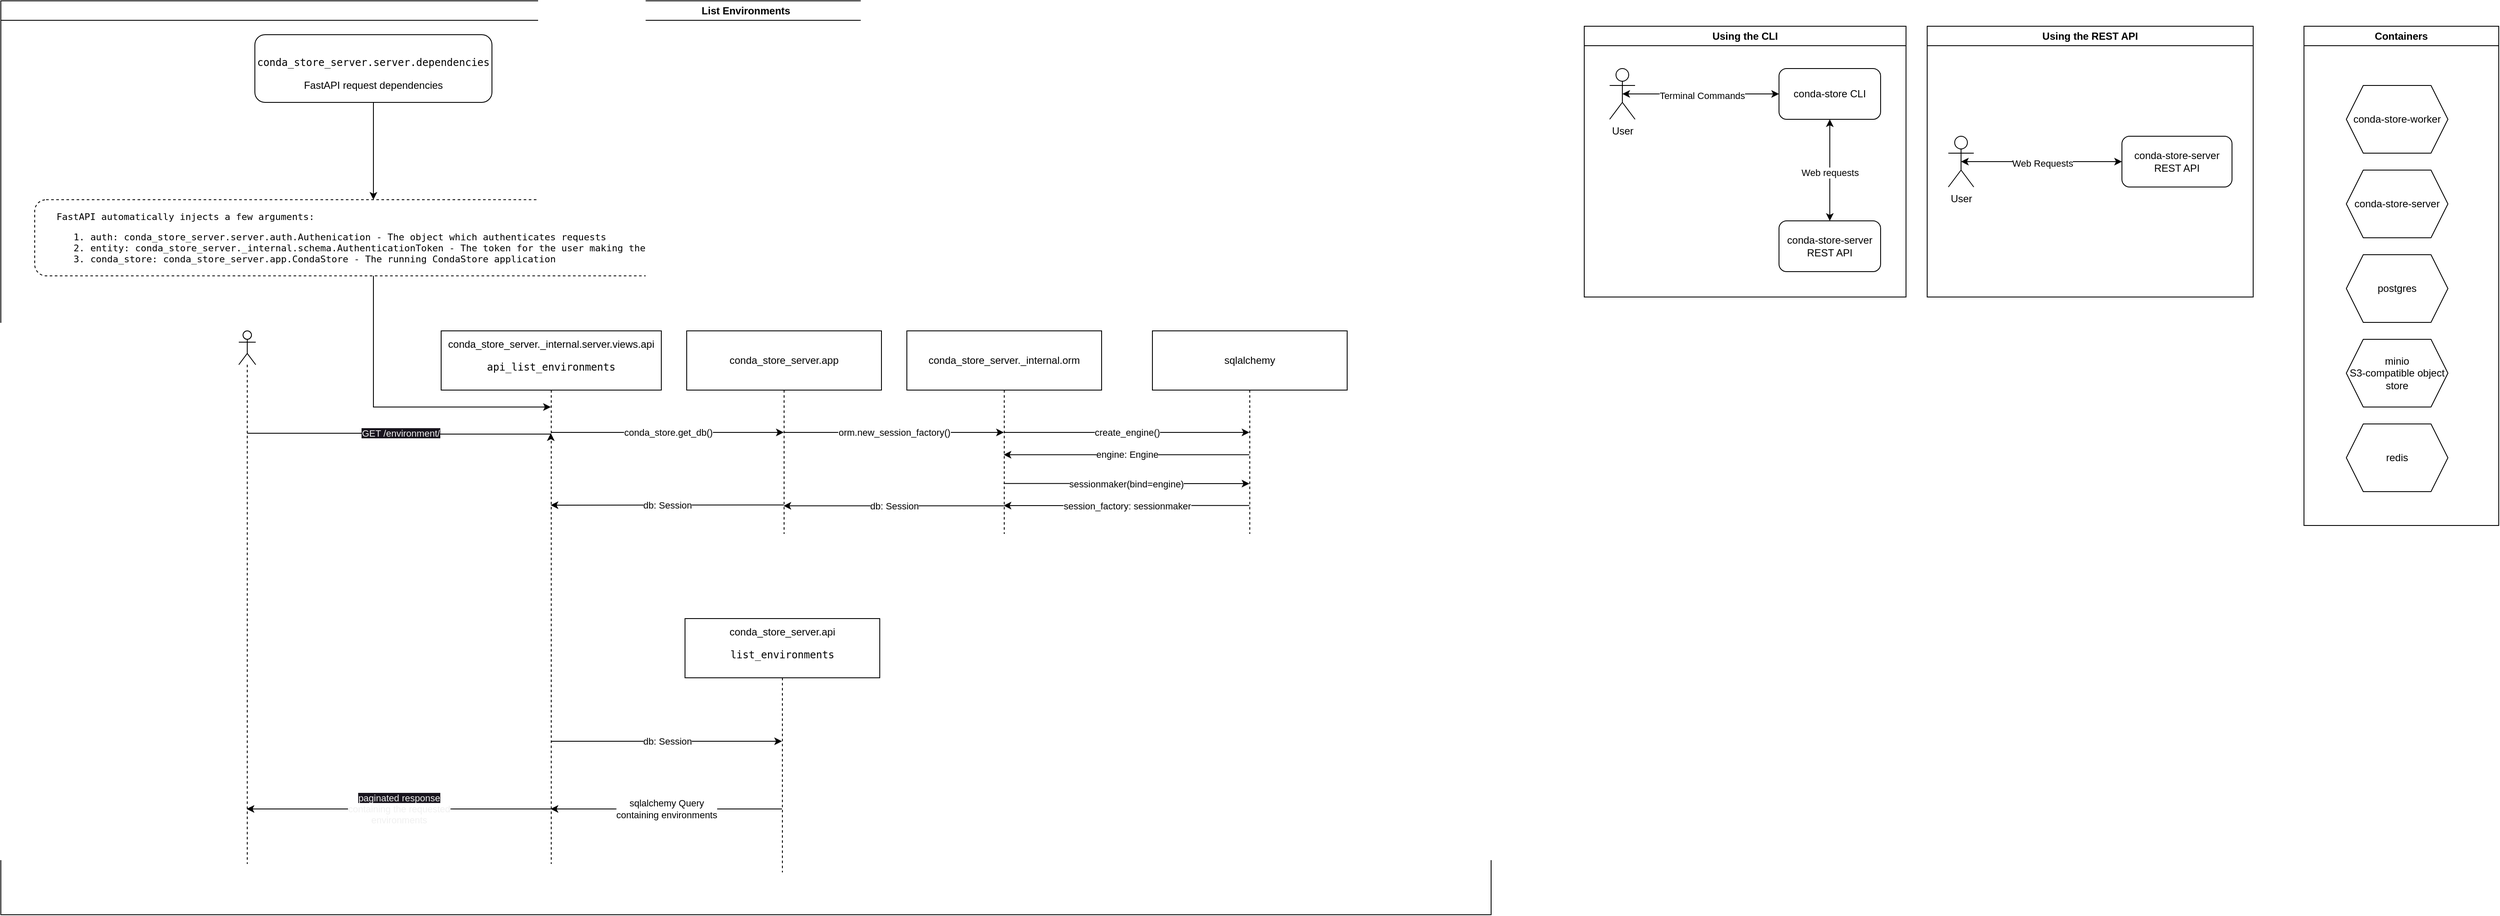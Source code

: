 <mxfile version="24.7.5">
  <diagram name="Page-1" id="KlAH2fJn-L_tMjYrN0WP">
    <mxGraphModel dx="6465" dy="2272" grid="1" gridSize="10" guides="1" tooltips="1" connect="1" arrows="1" fold="1" page="1" pageScale="1" pageWidth="850" pageHeight="1100" math="0" shadow="0">
      <root>
        <mxCell id="0" />
        <mxCell id="1" parent="0" />
        <mxCell id="Hh8aErLrJKnho8g5zi-9-46" value="Containers" style="swimlane;whiteSpace=wrap;html=1;" vertex="1" parent="1">
          <mxGeometry x="870" y="30" width="230" height="590" as="geometry">
            <mxRectangle x="990" y="270" width="100" height="30" as="alternateBounds" />
          </mxGeometry>
        </mxCell>
        <mxCell id="Hh8aErLrJKnho8g5zi-9-40" value="minio&lt;div&gt;S3-compatible object store&lt;/div&gt;" style="shape=hexagon;perimeter=hexagonPerimeter2;whiteSpace=wrap;html=1;fixedSize=1;" vertex="1" parent="Hh8aErLrJKnho8g5zi-9-46">
          <mxGeometry x="50" y="370" width="120" height="80" as="geometry" />
        </mxCell>
        <mxCell id="Hh8aErLrJKnho8g5zi-9-42" value="postgres" style="shape=hexagon;perimeter=hexagonPerimeter2;whiteSpace=wrap;html=1;fixedSize=1;" vertex="1" parent="Hh8aErLrJKnho8g5zi-9-46">
          <mxGeometry x="50" y="270" width="120" height="80" as="geometry" />
        </mxCell>
        <mxCell id="Hh8aErLrJKnho8g5zi-9-43" value="conda-store-server" style="shape=hexagon;perimeter=hexagonPerimeter2;whiteSpace=wrap;html=1;fixedSize=1;" vertex="1" parent="Hh8aErLrJKnho8g5zi-9-46">
          <mxGeometry x="50" y="170" width="120" height="80" as="geometry" />
        </mxCell>
        <mxCell id="Hh8aErLrJKnho8g5zi-9-44" value="conda-store-worker" style="shape=hexagon;perimeter=hexagonPerimeter2;whiteSpace=wrap;html=1;fixedSize=1;" vertex="1" parent="Hh8aErLrJKnho8g5zi-9-46">
          <mxGeometry x="50" y="70" width="120" height="80" as="geometry" />
        </mxCell>
        <mxCell id="Hh8aErLrJKnho8g5zi-9-45" value="redis" style="shape=hexagon;perimeter=hexagonPerimeter2;whiteSpace=wrap;html=1;fixedSize=1;" vertex="1" parent="Hh8aErLrJKnho8g5zi-9-46">
          <mxGeometry x="50" y="470" width="120" height="80" as="geometry" />
        </mxCell>
        <mxCell id="Hh8aErLrJKnho8g5zi-9-47" value="Using the REST API" style="swimlane;whiteSpace=wrap;html=1;" vertex="1" parent="1">
          <mxGeometry x="425" y="30" width="385" height="320" as="geometry" />
        </mxCell>
        <mxCell id="Hh8aErLrJKnho8g5zi-9-15" value="conda-store-server REST API" style="rounded=1;whiteSpace=wrap;html=1;" vertex="1" parent="Hh8aErLrJKnho8g5zi-9-47">
          <mxGeometry x="230" y="130" width="130" height="60" as="geometry" />
        </mxCell>
        <mxCell id="Hh8aErLrJKnho8g5zi-9-17" style="edgeStyle=orthogonalEdgeStyle;rounded=0;orthogonalLoop=1;jettySize=auto;html=1;entryX=0;entryY=0.5;entryDx=0;entryDy=0;exitX=0.5;exitY=0.5;exitDx=0;exitDy=0;exitPerimeter=0;startArrow=classic;startFill=1;" edge="1" parent="Hh8aErLrJKnho8g5zi-9-47" source="Hh8aErLrJKnho8g5zi-9-49" target="Hh8aErLrJKnho8g5zi-9-15">
          <mxGeometry relative="1" as="geometry">
            <mxPoint x="40" y="160.0" as="sourcePoint" />
          </mxGeometry>
        </mxCell>
        <mxCell id="Hh8aErLrJKnho8g5zi-9-18" value="Web Requests" style="edgeLabel;html=1;align=center;verticalAlign=middle;resizable=0;points=[];" vertex="1" connectable="0" parent="Hh8aErLrJKnho8g5zi-9-17">
          <mxGeometry x="0.011" y="-2" relative="1" as="geometry">
            <mxPoint as="offset" />
          </mxGeometry>
        </mxCell>
        <mxCell id="Hh8aErLrJKnho8g5zi-9-49" value="User" style="shape=umlActor;verticalLabelPosition=bottom;verticalAlign=top;html=1;outlineConnect=0;" vertex="1" parent="Hh8aErLrJKnho8g5zi-9-47">
          <mxGeometry x="25" y="130" width="30" height="60" as="geometry" />
        </mxCell>
        <mxCell id="Hh8aErLrJKnho8g5zi-9-48" value="Using the CLI" style="swimlane;whiteSpace=wrap;html=1;" vertex="1" parent="1">
          <mxGeometry x="20" y="30" width="380" height="320" as="geometry" />
        </mxCell>
        <mxCell id="Hh8aErLrJKnho8g5zi-9-1" value="conda-store-server REST API" style="rounded=1;whiteSpace=wrap;html=1;" vertex="1" parent="Hh8aErLrJKnho8g5zi-9-48">
          <mxGeometry x="230" y="230" width="120" height="60" as="geometry" />
        </mxCell>
        <mxCell id="Hh8aErLrJKnho8g5zi-9-2" value="conda-store CLI" style="rounded=1;whiteSpace=wrap;html=1;" vertex="1" parent="Hh8aErLrJKnho8g5zi-9-48">
          <mxGeometry x="230" y="50" width="120" height="60" as="geometry" />
        </mxCell>
        <mxCell id="Hh8aErLrJKnho8g5zi-9-11" style="edgeStyle=orthogonalEdgeStyle;rounded=0;orthogonalLoop=1;jettySize=auto;html=1;entryX=0;entryY=0.5;entryDx=0;entryDy=0;exitX=0.5;exitY=0.5;exitDx=0;exitDy=0;exitPerimeter=0;strokeColor=default;startArrow=classic;startFill=1;" edge="1" parent="Hh8aErLrJKnho8g5zi-9-48" source="Hh8aErLrJKnho8g5zi-9-3" target="Hh8aErLrJKnho8g5zi-9-2">
          <mxGeometry relative="1" as="geometry">
            <mxPoint x="70" y="100" as="sourcePoint" />
          </mxGeometry>
        </mxCell>
        <mxCell id="Hh8aErLrJKnho8g5zi-9-12" value="Terminal Commands" style="edgeLabel;html=1;align=center;verticalAlign=middle;resizable=0;points=[];" vertex="1" connectable="0" parent="Hh8aErLrJKnho8g5zi-9-11">
          <mxGeometry x="0.011" y="-2" relative="1" as="geometry">
            <mxPoint as="offset" />
          </mxGeometry>
        </mxCell>
        <mxCell id="Hh8aErLrJKnho8g5zi-9-3" value="User" style="shape=umlActor;verticalLabelPosition=bottom;verticalAlign=top;html=1;outlineConnect=0;" vertex="1" parent="Hh8aErLrJKnho8g5zi-9-48">
          <mxGeometry x="30" y="50" width="30" height="60" as="geometry" />
        </mxCell>
        <mxCell id="Hh8aErLrJKnho8g5zi-9-7" value="" style="endArrow=classic;startArrow=classic;html=1;rounded=0;entryX=0.5;entryY=1;entryDx=0;entryDy=0;exitX=0.5;exitY=0;exitDx=0;exitDy=0;" edge="1" parent="Hh8aErLrJKnho8g5zi-9-48" source="Hh8aErLrJKnho8g5zi-9-1" target="Hh8aErLrJKnho8g5zi-9-2">
          <mxGeometry width="50" height="50" relative="1" as="geometry">
            <mxPoint x="410" y="200" as="sourcePoint" />
            <mxPoint x="460" y="150" as="targetPoint" />
          </mxGeometry>
        </mxCell>
        <mxCell id="Hh8aErLrJKnho8g5zi-9-8" value="Web requests" style="edgeLabel;html=1;align=center;verticalAlign=middle;resizable=0;points=[];" vertex="1" connectable="0" parent="Hh8aErLrJKnho8g5zi-9-7">
          <mxGeometry x="-0.149" relative="1" as="geometry">
            <mxPoint y="-6" as="offset" />
          </mxGeometry>
        </mxCell>
        <mxCell id="Hh8aErLrJKnho8g5zi-9-138" value="List Environments" style="swimlane;whiteSpace=wrap;html=1;" vertex="1" parent="1">
          <mxGeometry x="-1850" width="1760" height="1080" as="geometry" />
        </mxCell>
        <mxCell id="Hh8aErLrJKnho8g5zi-9-115" value="conda_store.get_db()" style="edgeStyle=elbowEdgeStyle;rounded=0;orthogonalLoop=1;jettySize=auto;html=1;elbow=vertical;curved=0;" edge="1" parent="Hh8aErLrJKnho8g5zi-9-138" source="Hh8aErLrJKnho8g5zi-9-113" target="Hh8aErLrJKnho8g5zi-9-114">
          <mxGeometry relative="1" as="geometry" />
        </mxCell>
        <mxCell id="Hh8aErLrJKnho8g5zi-9-125" value="db: Session" style="edgeStyle=elbowEdgeStyle;rounded=0;orthogonalLoop=1;jettySize=auto;html=1;elbow=vertical;curved=0;" edge="1" parent="Hh8aErLrJKnho8g5zi-9-138" source="Hh8aErLrJKnho8g5zi-9-113" target="Hh8aErLrJKnho8g5zi-9-124">
          <mxGeometry relative="1" as="geometry" />
        </mxCell>
        <mxCell id="Hh8aErLrJKnho8g5zi-9-128" value="&lt;span style=&quot;color: rgb(240, 240, 240); font-family: Helvetica; font-size: 11px; font-style: normal; font-variant-ligatures: normal; font-variant-caps: normal; font-weight: 400; letter-spacing: normal; orphans: 2; text-align: center; text-indent: 0px; text-transform: none; widows: 2; word-spacing: 0px; -webkit-text-stroke-width: 0px; white-space: nowrap; background-color: rgb(24, 20, 29); text-decoration-thickness: initial; text-decoration-style: initial; text-decoration-color: initial; display: inline !important; float: none;&quot;&gt;paginated response&lt;/span&gt;&lt;div style=&quot;forced-color-adjust: none; border-color: rgb(0, 0, 0); color: rgb(240, 240, 240); font-family: Helvetica; font-size: 11px; font-style: normal; font-variant-ligatures: normal; font-variant-caps: normal; font-weight: 400; letter-spacing: normal; orphans: 2; text-align: center; text-indent: 0px; text-transform: none; widows: 2; word-spacing: 0px; -webkit-text-stroke-width: 0px; white-space: nowrap; text-decoration-thickness: initial; text-decoration-style: initial; text-decoration-color: initial;&quot;&gt;containing the requested&lt;/div&gt;&lt;div style=&quot;forced-color-adjust: none; border-color: rgb(0, 0, 0); color: rgb(240, 240, 240); font-family: Helvetica; font-size: 11px; font-style: normal; font-variant-ligatures: normal; font-variant-caps: normal; font-weight: 400; letter-spacing: normal; orphans: 2; text-align: center; text-indent: 0px; text-transform: none; widows: 2; word-spacing: 0px; -webkit-text-stroke-width: 0px; white-space: nowrap; text-decoration-thickness: initial; text-decoration-style: initial; text-decoration-color: initial;&quot;&gt;environments&lt;/div&gt;" style="edgeStyle=elbowEdgeStyle;rounded=0;orthogonalLoop=1;jettySize=auto;html=1;elbow=horizontal;curved=0;" edge="1" parent="Hh8aErLrJKnho8g5zi-9-138">
          <mxGeometry relative="1" as="geometry">
            <mxPoint x="649.5" y="955" as="sourcePoint" />
            <mxPoint x="290.324" y="955" as="targetPoint" />
          </mxGeometry>
        </mxCell>
        <mxCell id="Hh8aErLrJKnho8g5zi-9-113" value="conda_store_server._internal.server.views.api&lt;br&gt;&lt;pre&gt;api_list_environments&lt;/pre&gt;" style="shape=umlLifeline;perimeter=lifelinePerimeter;whiteSpace=wrap;html=1;container=1;dropTarget=0;collapsible=0;recursiveResize=0;outlineConnect=0;portConstraint=eastwest;newEdgeStyle={&quot;edgeStyle&quot;:&quot;elbowEdgeStyle&quot;,&quot;elbow&quot;:&quot;vertical&quot;,&quot;curved&quot;:0,&quot;rounded&quot;:0};size=70;" vertex="1" parent="Hh8aErLrJKnho8g5zi-9-138">
          <mxGeometry x="520" y="390" width="260" height="630" as="geometry" />
        </mxCell>
        <mxCell id="Hh8aErLrJKnho8g5zi-9-117" value="&lt;div&gt;orm.new_session_factory()&lt;/div&gt;" style="edgeStyle=elbowEdgeStyle;rounded=0;orthogonalLoop=1;jettySize=auto;html=1;elbow=vertical;curved=0;" edge="1" parent="Hh8aErLrJKnho8g5zi-9-138" source="Hh8aErLrJKnho8g5zi-9-114" target="Hh8aErLrJKnho8g5zi-9-116">
          <mxGeometry relative="1" as="geometry" />
        </mxCell>
        <mxCell id="Hh8aErLrJKnho8g5zi-9-119" value="db: Session" style="edgeStyle=elbowEdgeStyle;rounded=0;orthogonalLoop=1;jettySize=auto;html=1;elbow=vertical;curved=0;" edge="1" parent="Hh8aErLrJKnho8g5zi-9-138">
          <mxGeometry relative="1" as="geometry">
            <mxPoint x="924.5" y="595.765" as="sourcePoint" />
            <mxPoint x="649.324" y="595.765" as="targetPoint" />
          </mxGeometry>
        </mxCell>
        <mxCell id="Hh8aErLrJKnho8g5zi-9-114" value="conda_store_server.app" style="shape=umlLifeline;perimeter=lifelinePerimeter;whiteSpace=wrap;html=1;container=1;dropTarget=0;collapsible=0;recursiveResize=0;outlineConnect=0;portConstraint=eastwest;newEdgeStyle={&quot;edgeStyle&quot;:&quot;elbowEdgeStyle&quot;,&quot;elbow&quot;:&quot;vertical&quot;,&quot;curved&quot;:0,&quot;rounded&quot;:0};size=70;" vertex="1" parent="Hh8aErLrJKnho8g5zi-9-138">
          <mxGeometry x="810" y="390" width="230" height="240" as="geometry" />
        </mxCell>
        <mxCell id="Hh8aErLrJKnho8g5zi-9-118" value="db: Session" style="edgeStyle=elbowEdgeStyle;rounded=0;orthogonalLoop=1;jettySize=auto;html=1;elbow=horizontal;curved=0;" edge="1" parent="Hh8aErLrJKnho8g5zi-9-138">
          <mxGeometry relative="1" as="geometry">
            <mxPoint x="1184.5" y="596.765" as="sourcePoint" />
            <mxPoint x="924.324" y="596.765" as="targetPoint" />
          </mxGeometry>
        </mxCell>
        <mxCell id="Hh8aErLrJKnho8g5zi-9-141" value="create_engine()" style="edgeStyle=elbowEdgeStyle;rounded=0;orthogonalLoop=1;jettySize=auto;html=1;elbow=horizontal;curved=0;" edge="1" parent="Hh8aErLrJKnho8g5zi-9-138" source="Hh8aErLrJKnho8g5zi-9-116" target="Hh8aErLrJKnho8g5zi-9-139">
          <mxGeometry relative="1" as="geometry" />
        </mxCell>
        <mxCell id="Hh8aErLrJKnho8g5zi-9-147" value="sessionmaker(bind=engine)" style="edgeStyle=elbowEdgeStyle;rounded=0;orthogonalLoop=1;jettySize=auto;html=1;elbow=vertical;curved=0;" edge="1" parent="Hh8aErLrJKnho8g5zi-9-138">
          <mxGeometry relative="1" as="geometry">
            <mxPoint x="1184.324" y="570.353" as="sourcePoint" />
            <mxPoint x="1474.5" y="570.353" as="targetPoint" />
          </mxGeometry>
        </mxCell>
        <mxCell id="Hh8aErLrJKnho8g5zi-9-116" value="conda_store_server._internal.orm" style="shape=umlLifeline;perimeter=lifelinePerimeter;whiteSpace=wrap;html=1;container=1;dropTarget=0;collapsible=0;recursiveResize=0;outlineConnect=0;portConstraint=eastwest;newEdgeStyle={&quot;edgeStyle&quot;:&quot;elbowEdgeStyle&quot;,&quot;elbow&quot;:&quot;vertical&quot;,&quot;curved&quot;:0,&quot;rounded&quot;:0};size=70;" vertex="1" parent="Hh8aErLrJKnho8g5zi-9-138">
          <mxGeometry x="1070" y="390" width="230" height="240" as="geometry" />
        </mxCell>
        <mxCell id="Hh8aErLrJKnho8g5zi-9-121" value="&lt;span style=&quot;color: rgb(240, 240, 240); font-family: Helvetica; font-size: 11px; font-style: normal; font-variant-ligatures: normal; font-variant-caps: normal; font-weight: 400; letter-spacing: normal; orphans: 2; text-align: center; text-indent: 0px; text-transform: none; widows: 2; word-spacing: 0px; -webkit-text-stroke-width: 0px; white-space: nowrap; background-color: rgb(24, 20, 29); text-decoration-thickness: initial; text-decoration-style: initial; text-decoration-color: initial; display: inline !important; float: none;&quot;&gt;GET /environment/&lt;/span&gt;" style="edgeStyle=orthogonalEdgeStyle;rounded=0;orthogonalLoop=1;jettySize=auto;html=1;curved=0;" edge="1" parent="Hh8aErLrJKnho8g5zi-9-138" source="Hh8aErLrJKnho8g5zi-9-120">
          <mxGeometry relative="1" as="geometry">
            <mxPoint x="390.324" y="511" as="sourcePoint" />
            <mxPoint x="649.5" y="511" as="targetPoint" />
            <Array as="points">
              <mxPoint x="475" y="511" />
              <mxPoint x="649" y="512" />
            </Array>
          </mxGeometry>
        </mxCell>
        <mxCell id="Hh8aErLrJKnho8g5zi-9-120" value="" style="shape=umlLifeline;perimeter=lifelinePerimeter;whiteSpace=wrap;html=1;container=1;dropTarget=0;collapsible=0;recursiveResize=0;outlineConnect=0;portConstraint=eastwest;newEdgeStyle={&quot;curved&quot;:0,&quot;rounded&quot;:0};participant=umlActor;" vertex="1" parent="Hh8aErLrJKnho8g5zi-9-138">
          <mxGeometry x="281" y="390" width="20" height="630" as="geometry" />
        </mxCell>
        <mxCell id="Hh8aErLrJKnho8g5zi-9-127" value="sqlalchemy Query&lt;div&gt;containing environments&lt;/div&gt;" style="edgeStyle=elbowEdgeStyle;rounded=0;orthogonalLoop=1;jettySize=auto;html=1;elbow=vertical;curved=0;" edge="1" parent="Hh8aErLrJKnho8g5zi-9-138" source="Hh8aErLrJKnho8g5zi-9-124">
          <mxGeometry relative="1" as="geometry">
            <mxPoint x="934.5" y="955.059" as="sourcePoint" />
            <mxPoint x="649.324" y="955.059" as="targetPoint" />
          </mxGeometry>
        </mxCell>
        <mxCell id="Hh8aErLrJKnho8g5zi-9-124" value="conda_store_server.api&lt;br&gt;&lt;pre&gt;list_environments&lt;/pre&gt;" style="shape=umlLifeline;perimeter=lifelinePerimeter;whiteSpace=wrap;html=1;container=1;dropTarget=0;collapsible=0;recursiveResize=0;outlineConnect=0;portConstraint=eastwest;newEdgeStyle={&quot;edgeStyle&quot;:&quot;elbowEdgeStyle&quot;,&quot;elbow&quot;:&quot;vertical&quot;,&quot;curved&quot;:0,&quot;rounded&quot;:0};size=70;" vertex="1" parent="Hh8aErLrJKnho8g5zi-9-138">
          <mxGeometry x="808" y="730" width="230" height="300" as="geometry" />
        </mxCell>
        <mxCell id="Hh8aErLrJKnho8g5zi-9-134" value="&lt;pre&gt;&lt;p&gt;&lt;br&gt;&lt;/p&gt;&lt;/pre&gt;" style="edgeStyle=orthogonalEdgeStyle;rounded=0;orthogonalLoop=1;jettySize=auto;html=1;exitX=0.5;exitY=1;exitDx=0;exitDy=0;align=left;" edge="1" parent="Hh8aErLrJKnho8g5zi-9-138" source="Hh8aErLrJKnho8g5zi-9-137" target="Hh8aErLrJKnho8g5zi-9-113">
          <mxGeometry x="-0.11" y="-390" relative="1" as="geometry">
            <mxPoint x="475" y="467" as="targetPoint" />
            <mxPoint as="offset" />
            <Array as="points">
              <mxPoint x="440" y="480" />
            </Array>
          </mxGeometry>
        </mxCell>
        <mxCell id="Hh8aErLrJKnho8g5zi-9-135" style="edgeStyle=orthogonalEdgeStyle;rounded=0;orthogonalLoop=1;jettySize=auto;html=1;" edge="1" parent="Hh8aErLrJKnho8g5zi-9-138" source="Hh8aErLrJKnho8g5zi-9-136" target="Hh8aErLrJKnho8g5zi-9-137">
          <mxGeometry relative="1" as="geometry" />
        </mxCell>
        <mxCell id="Hh8aErLrJKnho8g5zi-9-136" value="&lt;pre&gt;conda_store_server.server.dependencies&lt;/pre&gt;&lt;div&gt;FastAPI request dependencies&lt;/div&gt;" style="rounded=1;whiteSpace=wrap;html=1;" vertex="1" parent="Hh8aErLrJKnho8g5zi-9-138">
          <mxGeometry x="300" y="40" width="280" height="80" as="geometry" />
        </mxCell>
        <mxCell id="Hh8aErLrJKnho8g5zi-9-137" value="&lt;pre style=&quot;font-size: 11px; text-align: left;&quot;&gt;&lt;p&gt;FastAPI automatically injects a few arguments:&lt;/p&gt;&lt;ol&gt;&lt;li&gt;auth: conda_store_server.server.auth.Authenication - The object which authenticates requests&lt;/li&gt;&lt;li&gt;entity: conda_store_server._internal.schema.AuthenticationToken - The token for the user making the request&lt;/li&gt;&lt;li&gt;conda_store: conda_store_server.app.CondaStore - The running CondaStore application&lt;/li&gt;&lt;/ol&gt;&lt;/pre&gt;" style="rounded=1;whiteSpace=wrap;html=1;glass=0;strokeColor=default;dashed=1;" vertex="1" parent="Hh8aErLrJKnho8g5zi-9-138">
          <mxGeometry x="40" y="235" width="800" height="90" as="geometry" />
        </mxCell>
        <mxCell id="Hh8aErLrJKnho8g5zi-9-146" value="engine: Engine" style="edgeStyle=elbowEdgeStyle;rounded=0;orthogonalLoop=1;jettySize=auto;html=1;elbow=horizontal;curved=0;" edge="1" parent="Hh8aErLrJKnho8g5zi-9-138">
          <mxGeometry relative="1" as="geometry">
            <mxPoint x="1474.5" y="536.353" as="sourcePoint" />
            <mxPoint x="1184.324" y="536.353" as="targetPoint" />
          </mxGeometry>
        </mxCell>
        <mxCell id="Hh8aErLrJKnho8g5zi-9-148" value="session_factory: sessionmaker" style="edgeStyle=elbowEdgeStyle;rounded=0;orthogonalLoop=1;jettySize=auto;html=1;elbow=vertical;curved=0;" edge="1" parent="Hh8aErLrJKnho8g5zi-9-138">
          <mxGeometry relative="1" as="geometry">
            <mxPoint x="1474.5" y="596.353" as="sourcePoint" />
            <mxPoint x="1184.324" y="596.353" as="targetPoint" />
          </mxGeometry>
        </mxCell>
        <mxCell id="Hh8aErLrJKnho8g5zi-9-139" value="sqlalchemy" style="shape=umlLifeline;perimeter=lifelinePerimeter;whiteSpace=wrap;html=1;container=1;dropTarget=0;collapsible=0;recursiveResize=0;outlineConnect=0;portConstraint=eastwest;newEdgeStyle={&quot;edgeStyle&quot;:&quot;elbowEdgeStyle&quot;,&quot;elbow&quot;:&quot;vertical&quot;,&quot;curved&quot;:0,&quot;rounded&quot;:0};size=70;direction=east;" vertex="1" parent="Hh8aErLrJKnho8g5zi-9-138">
          <mxGeometry x="1360" y="390" width="230" height="240" as="geometry" />
        </mxCell>
      </root>
    </mxGraphModel>
  </diagram>
</mxfile>
